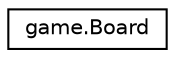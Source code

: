 digraph "Graphical Class Hierarchy"
{
  edge [fontname="Helvetica",fontsize="10",labelfontname="Helvetica",labelfontsize="10"];
  node [fontname="Helvetica",fontsize="10",shape=record];
  rankdir="LR";
  Node1 [label="game.Board",height=0.2,width=0.4,color="black", fillcolor="white", style="filled",URL="$classgame_1_1_board.html",tooltip="Contains Board information. "];
}
